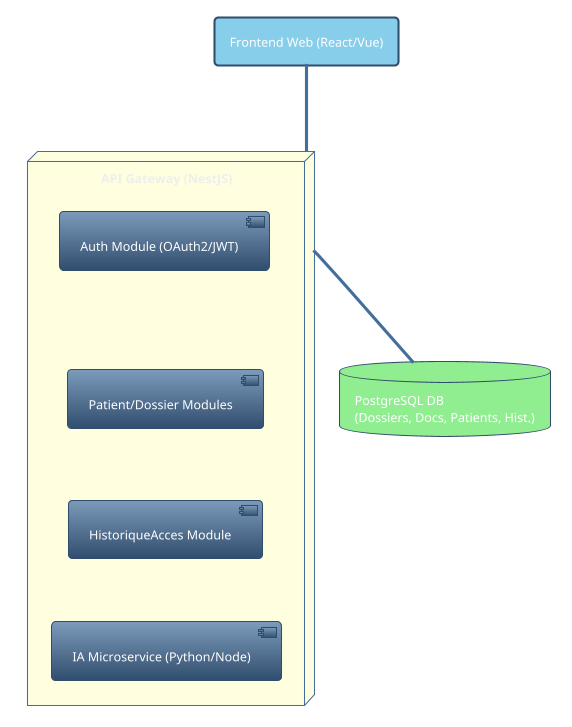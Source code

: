 @startuml
!theme spacelab

' Frontend
rectangle "Frontend Web (React/Vue)" as FE #SkyBlue

' API Gateway
node "API Gateway (NestJS)" as APIGW #LightYellow {
  [Auth Module (OAuth2/JWT)] as AUTH
  [Patient/Dossier Modules] as MODULES
  [HistoriqueAcces Module] as HIST
  [IA Microservice (Python/Node)] as IA
}

' Database
database "PostgreSQL DB\n(Dossiers, Docs, Patients, Hist.)" as PG #LightGreen

FE -down- APIGW : HTTPS/REST
APIGW -down- PG : SQL
AUTH -[hidden]- MODULES
MODULES -[hidden]- HIST
HIST -[hidden]- IA

@enduml
